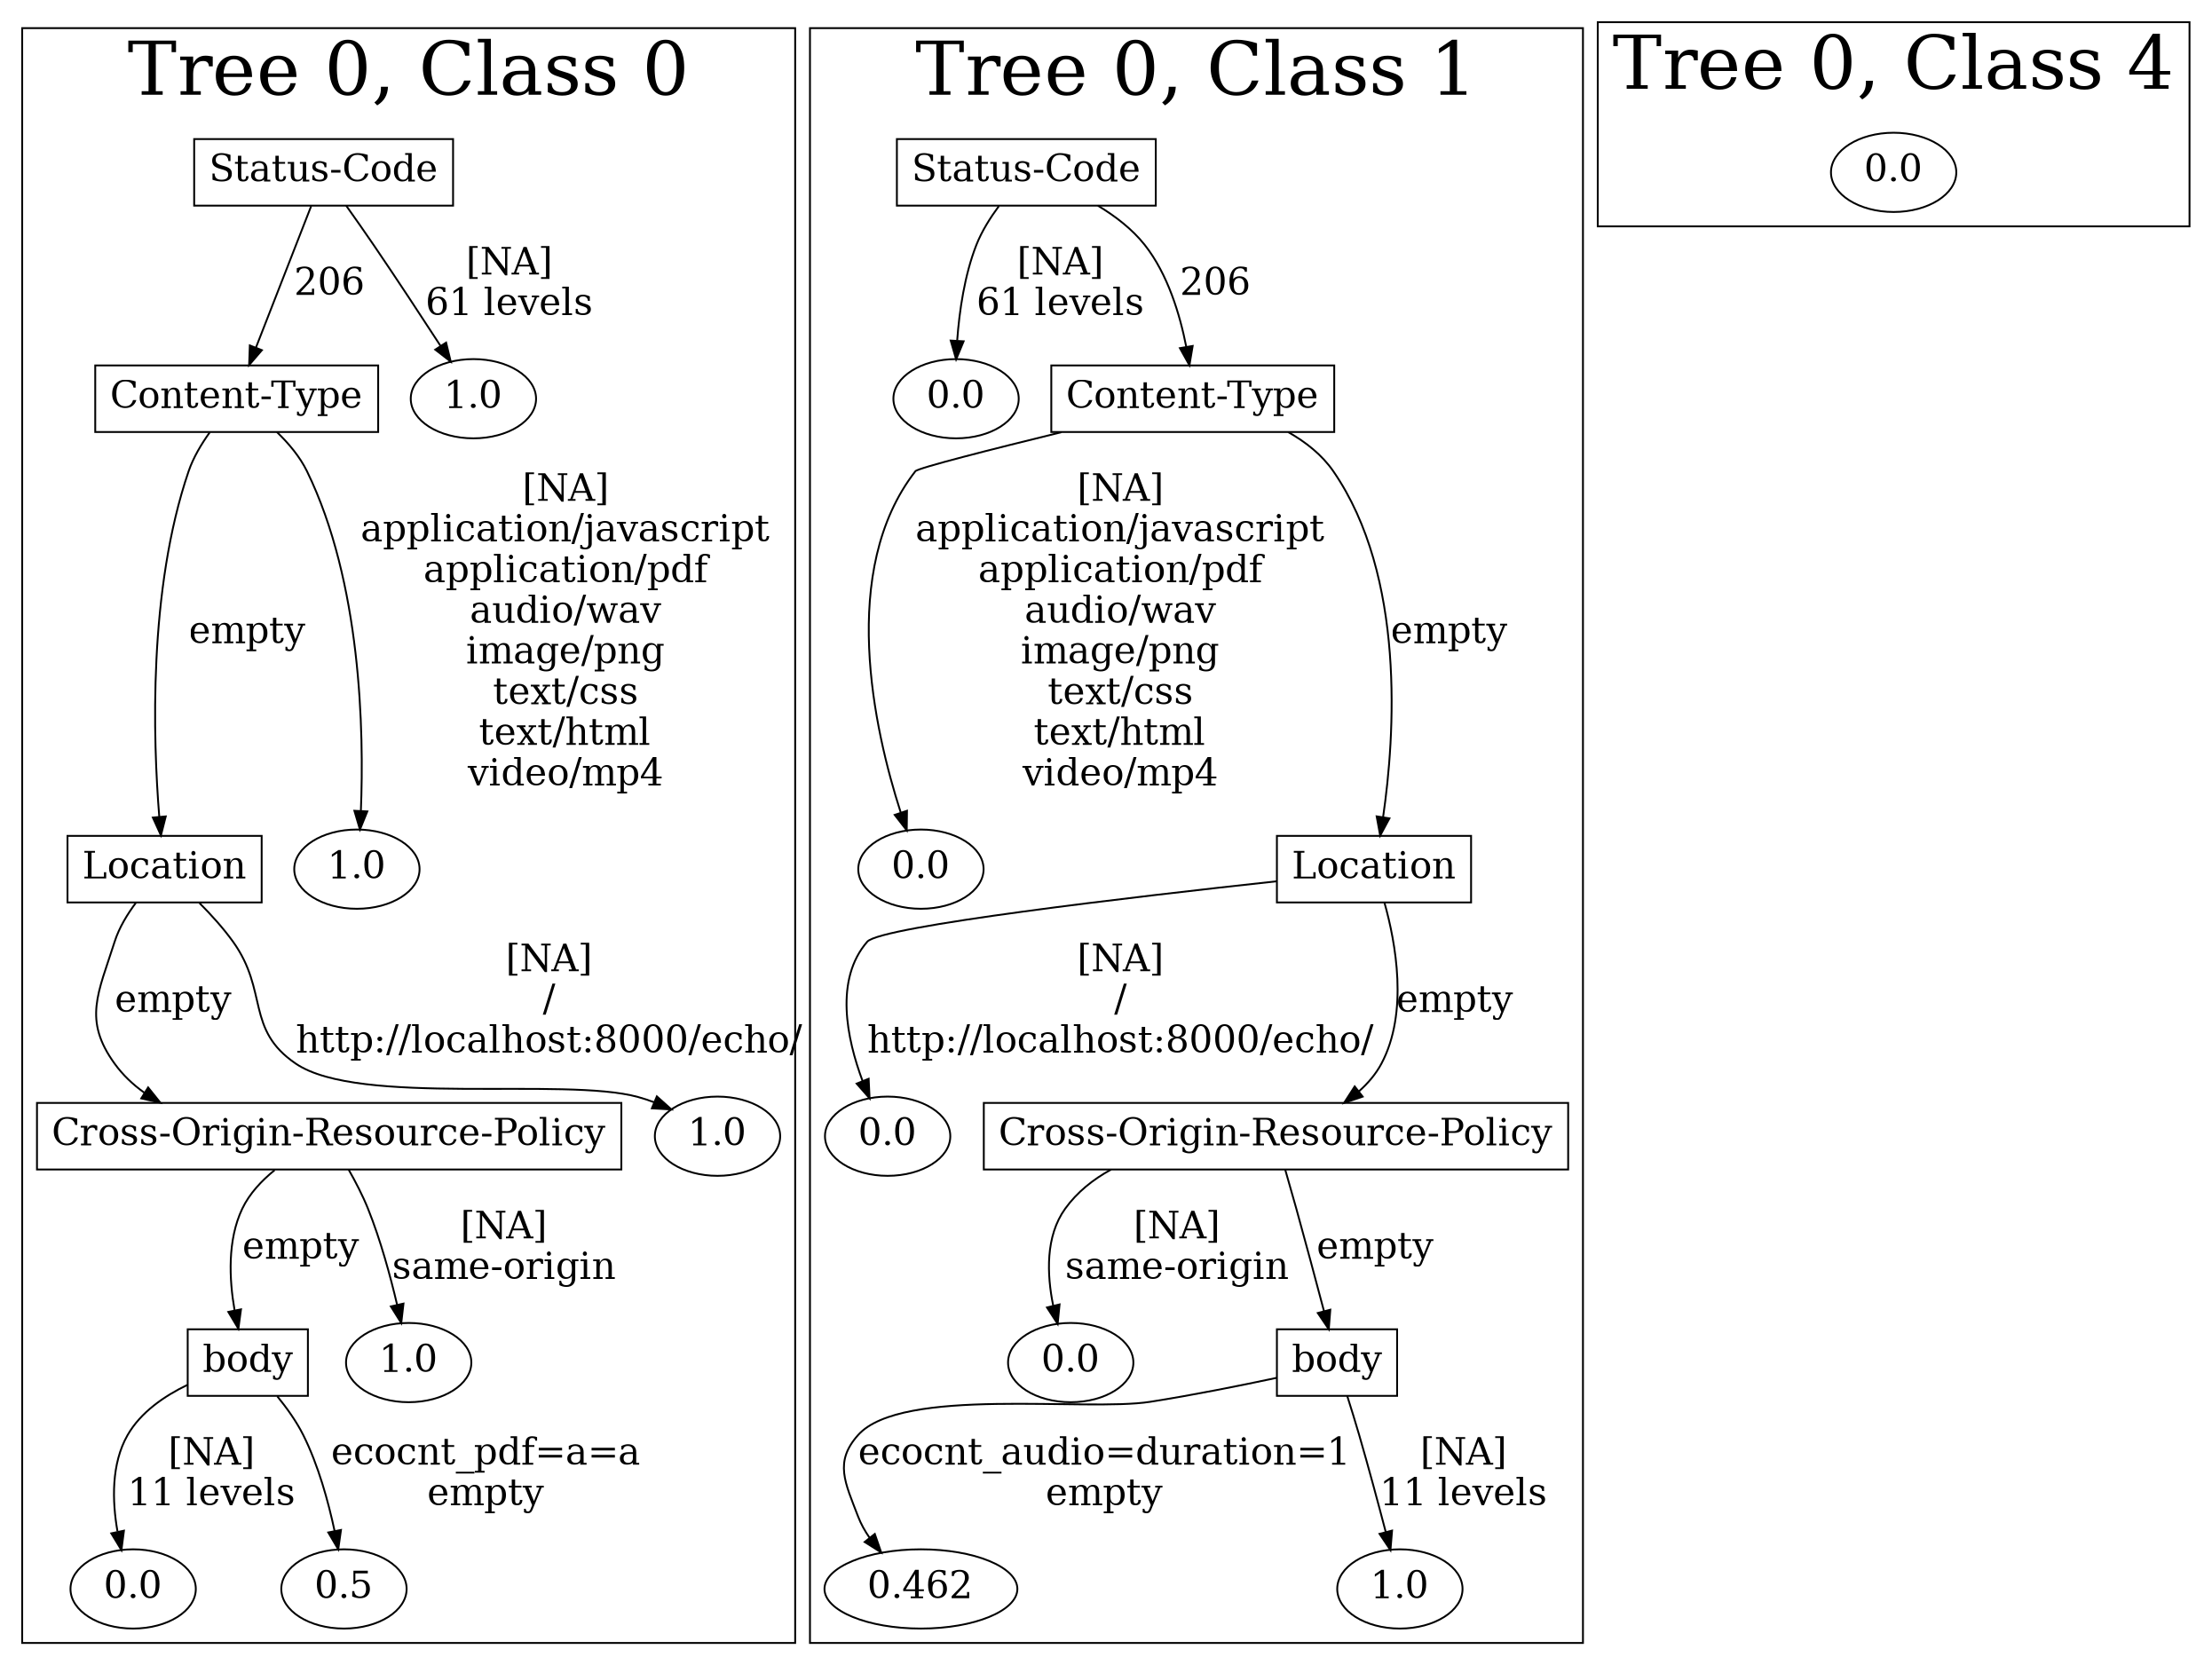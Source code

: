/*
Generated by:
    http://https://github.com/h2oai/h2o-3/tree/master/h2o-genmodel/src/main/java/hex/genmodel/tools/PrintMojo.java
*/

/*
On a mac:

$ brew install graphviz
$ dot -Tpng file.gv -o file.png
$ open file.png
*/

digraph G {

subgraph cluster_0 {
/* Nodes */

/* Level 0 */
{
"SG_0_Node_0" [shape=box, fontsize=20, label="Status-Code"]
}

/* Level 1 */
{
"SG_0_Node_1" [shape=box, fontsize=20, label="Content-Type"]
"SG_0_Node_7" [fontsize=20, label="1.0"]
}

/* Level 2 */
{
"SG_0_Node_3" [shape=box, fontsize=20, label="Location"]
"SG_0_Node_8" [fontsize=20, label="1.0"]
}

/* Level 3 */
{
"SG_0_Node_4" [shape=box, fontsize=20, label="Cross-Origin-Resource-Policy"]
"SG_0_Node_9" [fontsize=20, label="1.0"]
}

/* Level 4 */
{
"SG_0_Node_5" [shape=box, fontsize=20, label="body"]
"SG_0_Node_10" [fontsize=20, label="1.0"]
}

/* Level 5 */
{
"SG_0_Node_11" [fontsize=20, label="0.0"]
"SG_0_Node_12" [fontsize=20, label="0.5"]
}

/* Edges */
"SG_0_Node_0" -> "SG_0_Node_1" [fontsize=20, label="206
"]
"SG_0_Node_0" -> "SG_0_Node_7" [fontsize=20, label="[NA]
61 levels
"]
"SG_0_Node_1" -> "SG_0_Node_3" [fontsize=20, label="empty
"]
"SG_0_Node_1" -> "SG_0_Node_8" [fontsize=20, label="[NA]
application/javascript
application/pdf
audio/wav
image/png
text/css
text/html
video/mp4
"]
"SG_0_Node_3" -> "SG_0_Node_4" [fontsize=20, label="empty
"]
"SG_0_Node_3" -> "SG_0_Node_9" [fontsize=20, label="[NA]
/
http://localhost:8000/echo/
"]
"SG_0_Node_4" -> "SG_0_Node_5" [fontsize=20, label="empty
"]
"SG_0_Node_4" -> "SG_0_Node_10" [fontsize=20, label="[NA]
same-origin
"]
"SG_0_Node_5" -> "SG_0_Node_11" [fontsize=20, label="[NA]
11 levels
"]
"SG_0_Node_5" -> "SG_0_Node_12" [fontsize=20, label="ecocnt_pdf=a=a
empty
"]

fontsize=40
label="Tree 0, Class 0"
}

subgraph cluster_1 {
/* Nodes */

/* Level 0 */
{
"SG_1_Node_0" [shape=box, fontsize=20, label="Status-Code"]
}

/* Level 1 */
{
"SG_1_Node_7" [fontsize=20, label="0.0"]
"SG_1_Node_2" [shape=box, fontsize=20, label="Content-Type"]
}

/* Level 2 */
{
"SG_1_Node_8" [fontsize=20, label="0.0"]
"SG_1_Node_3" [shape=box, fontsize=20, label="Location"]
}

/* Level 3 */
{
"SG_1_Node_9" [fontsize=20, label="0.0"]
"SG_1_Node_4" [shape=box, fontsize=20, label="Cross-Origin-Resource-Policy"]
}

/* Level 4 */
{
"SG_1_Node_10" [fontsize=20, label="0.0"]
"SG_1_Node_5" [shape=box, fontsize=20, label="body"]
}

/* Level 5 */
{
"SG_1_Node_11" [fontsize=20, label="0.462"]
"SG_1_Node_12" [fontsize=20, label="1.0"]
}

/* Edges */
"SG_1_Node_0" -> "SG_1_Node_7" [fontsize=20, label="[NA]
61 levels
"]
"SG_1_Node_0" -> "SG_1_Node_2" [fontsize=20, label="206
"]
"SG_1_Node_2" -> "SG_1_Node_8" [fontsize=20, label="[NA]
application/javascript
application/pdf
audio/wav
image/png
text/css
text/html
video/mp4
"]
"SG_1_Node_2" -> "SG_1_Node_3" [fontsize=20, label="empty
"]
"SG_1_Node_3" -> "SG_1_Node_9" [fontsize=20, label="[NA]
/
http://localhost:8000/echo/
"]
"SG_1_Node_3" -> "SG_1_Node_4" [fontsize=20, label="empty
"]
"SG_1_Node_4" -> "SG_1_Node_10" [fontsize=20, label="[NA]
same-origin
"]
"SG_1_Node_4" -> "SG_1_Node_5" [fontsize=20, label="empty
"]
"SG_1_Node_5" -> "SG_1_Node_11" [fontsize=20, label="ecocnt_audio=duration=1
empty
"]
"SG_1_Node_5" -> "SG_1_Node_12" [fontsize=20, label="[NA]
11 levels
"]

fontsize=40
label="Tree 0, Class 1"
}

subgraph cluster_2 {
/* Nodes */

/* Level 0 */
{
"SG_2_Node_0" [fontsize=20, label="0.0"]
}

/* Edges */

fontsize=40
label="Tree 0, Class 4"
}

}


